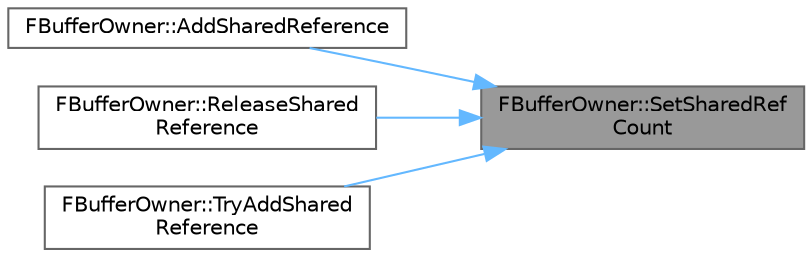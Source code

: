 digraph "FBufferOwner::SetSharedRefCount"
{
 // INTERACTIVE_SVG=YES
 // LATEX_PDF_SIZE
  bgcolor="transparent";
  edge [fontname=Helvetica,fontsize=10,labelfontname=Helvetica,labelfontsize=10];
  node [fontname=Helvetica,fontsize=10,shape=box,height=0.2,width=0.4];
  rankdir="RL";
  Node1 [id="Node000001",label="FBufferOwner::SetSharedRef\lCount",height=0.2,width=0.4,color="gray40", fillcolor="grey60", style="filled", fontcolor="black",tooltip=" "];
  Node1 -> Node2 [id="edge1_Node000001_Node000002",dir="back",color="steelblue1",style="solid",tooltip=" "];
  Node2 [id="Node000002",label="FBufferOwner::AddSharedReference",height=0.2,width=0.4,color="grey40", fillcolor="white", style="filled",URL="$d3/d0f/classFBufferOwner.html#a1214f4093ed965e742a2ae4d50784e68",tooltip=" "];
  Node1 -> Node3 [id="edge2_Node000001_Node000003",dir="back",color="steelblue1",style="solid",tooltip=" "];
  Node3 [id="Node000003",label="FBufferOwner::ReleaseShared\lReference",height=0.2,width=0.4,color="grey40", fillcolor="white", style="filled",URL="$d3/d0f/classFBufferOwner.html#a3e0ad05bad54fc2dc2565ffba3a5b57a",tooltip=" "];
  Node1 -> Node4 [id="edge3_Node000001_Node000004",dir="back",color="steelblue1",style="solid",tooltip=" "];
  Node4 [id="Node000004",label="FBufferOwner::TryAddShared\lReference",height=0.2,width=0.4,color="grey40", fillcolor="white", style="filled",URL="$d3/d0f/classFBufferOwner.html#a202268ca09c5f8bca629221dc531dc10",tooltip=" "];
}
